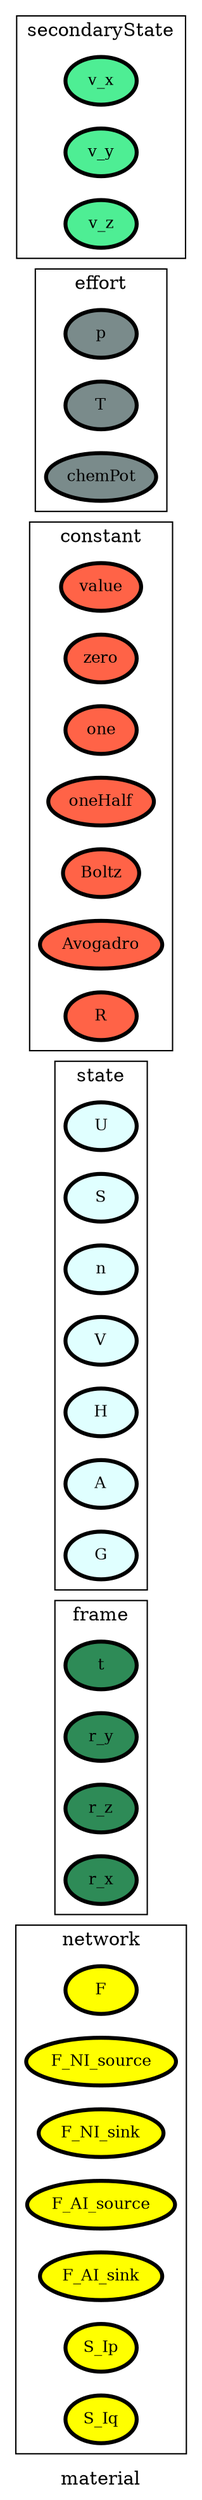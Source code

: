 digraph material {
label=material;
rankdir=LR;
subgraph cluster_material___property {
label=property;
rankdir=LR;
}

subgraph cluster_material___network {
label=network;
rankdir=LR;
V_2 [fillcolor=yellow, fontsize=12, label=F, penwidth=3, style=filled];
V_3 [fillcolor=yellow, fontsize=12, label=F_NI_source, penwidth=3, style=filled];
V_4 [fillcolor=yellow, fontsize=12, label=F_NI_sink, penwidth=3, style=filled];
V_5 [fillcolor=yellow, fontsize=12, label=F_AI_source, penwidth=3, style=filled];
V_6 [fillcolor=yellow, fontsize=12, label=F_AI_sink, penwidth=3, style=filled];
V_7 [fillcolor=yellow, fontsize=12, label=S_Ip, penwidth=3, style=filled];
V_8 [fillcolor=yellow, fontsize=12, label=S_Iq, penwidth=3, style=filled];
}

subgraph cluster_material___differenceOperator {
label=differenceOperator;
rankdir=LR;
}

subgraph cluster_material___frame {
label=frame;
rankdir=LR;
V_1 [fillcolor=seagreen4, fontsize=12, label=t, penwidth=3, style=filled];
V_10 [fillcolor=seagreen4, fontsize=12, label=r_y, penwidth=3, style=filled];
V_11 [fillcolor=seagreen4, fontsize=12, label=r_z, penwidth=3, style=filled];
V_9 [fillcolor=seagreen4, fontsize=12, label=r_x, penwidth=3, style=filled];
}

subgraph cluster_material___state {
label=state;
rankdir=LR;
V_105 [fillcolor=lightcyan, fontsize=12, label=U, penwidth=3, style=filled];
V_106 [fillcolor=lightcyan, fontsize=12, label=S, penwidth=3, style=filled];
V_107 [fillcolor=lightcyan, fontsize=12, label=n, penwidth=3, style=filled];
V_108 [fillcolor=lightcyan, fontsize=12, label=V, penwidth=3, style=filled];
V_112 [fillcolor=lightcyan, fontsize=12, label=H, penwidth=3, style=filled];
V_113 [fillcolor=lightcyan, fontsize=12, label=A, penwidth=3, style=filled];
V_114 [fillcolor=lightcyan, fontsize=12, label=G, penwidth=3, style=filled];
}

subgraph cluster_material___constant {
label=constant;
rankdir=LR;
V_101 [fillcolor=tomato, fontsize=12, label=value, penwidth=3, style=filled];
V_102 [fillcolor=tomato, fontsize=12, label=zero, penwidth=3, style=filled];
V_103 [fillcolor=tomato, fontsize=12, label=one, penwidth=3, style=filled];
V_104 [fillcolor=tomato, fontsize=12, label=oneHalf, penwidth=3, style=filled];
V_118 [fillcolor=tomato, fontsize=12, label=Boltz, penwidth=3, style=filled];
V_119 [fillcolor=tomato, fontsize=12, label=Avogadro, penwidth=3, style=filled];
V_120 [fillcolor=tomato, fontsize=12, label=R, penwidth=3, style=filled];
}

subgraph cluster_material___effort {
label=effort;
rankdir=LR;
V_109 [fillcolor=lightcyan4, fontsize=12, label=p, penwidth=3, style=filled];
V_110 [fillcolor=lightcyan4, fontsize=12, label=T, penwidth=3, style=filled];
V_111 [fillcolor=lightcyan4, fontsize=12, label=chemPot, penwidth=3, style=filled];
}

subgraph cluster_material___secondaryState {
label=secondaryState;
rankdir=LR;
V_115 [fillcolor=seagreen2, fontsize=12, label=v_x, penwidth=3, style=filled];
V_116 [fillcolor=seagreen2, fontsize=12, label=v_y, penwidth=3, style=filled];
V_117 [fillcolor=seagreen2, fontsize=12, label=v_z, penwidth=3, style=filled];
}

subgraph cluster_material___diffState {
label=diffState;
rankdir=LR;
}

subgraph cluster_material___property {
label=property;
rankdir=LR;
}

subgraph cluster_material___conversion {
label=conversion;
rankdir=LR;
}

}

